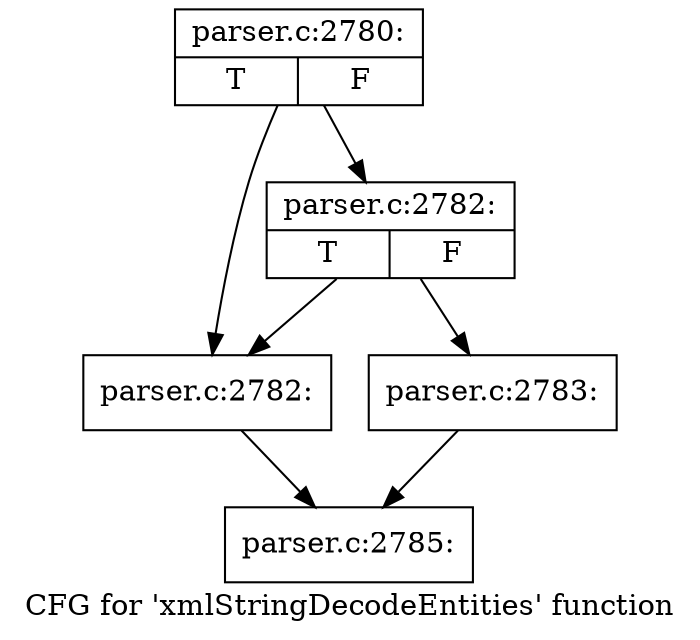 digraph "CFG for 'xmlStringDecodeEntities' function" {
	label="CFG for 'xmlStringDecodeEntities' function";

	Node0x55d73b7df640 [shape=record,label="{parser.c:2780:|{<s0>T|<s1>F}}"];
	Node0x55d73b7df640 -> Node0x55d73b807e30;
	Node0x55d73b7df640 -> Node0x55d73b807ed0;
	Node0x55d73b807ed0 [shape=record,label="{parser.c:2782:|{<s0>T|<s1>F}}"];
	Node0x55d73b807ed0 -> Node0x55d73b807e30;
	Node0x55d73b807ed0 -> Node0x55d73b807e80;
	Node0x55d73b807e30 [shape=record,label="{parser.c:2782:}"];
	Node0x55d73b807e30 -> Node0x55d73b7d9f40;
	Node0x55d73b807e80 [shape=record,label="{parser.c:2783:}"];
	Node0x55d73b807e80 -> Node0x55d73b7d9f40;
	Node0x55d73b7d9f40 [shape=record,label="{parser.c:2785:}"];
}
